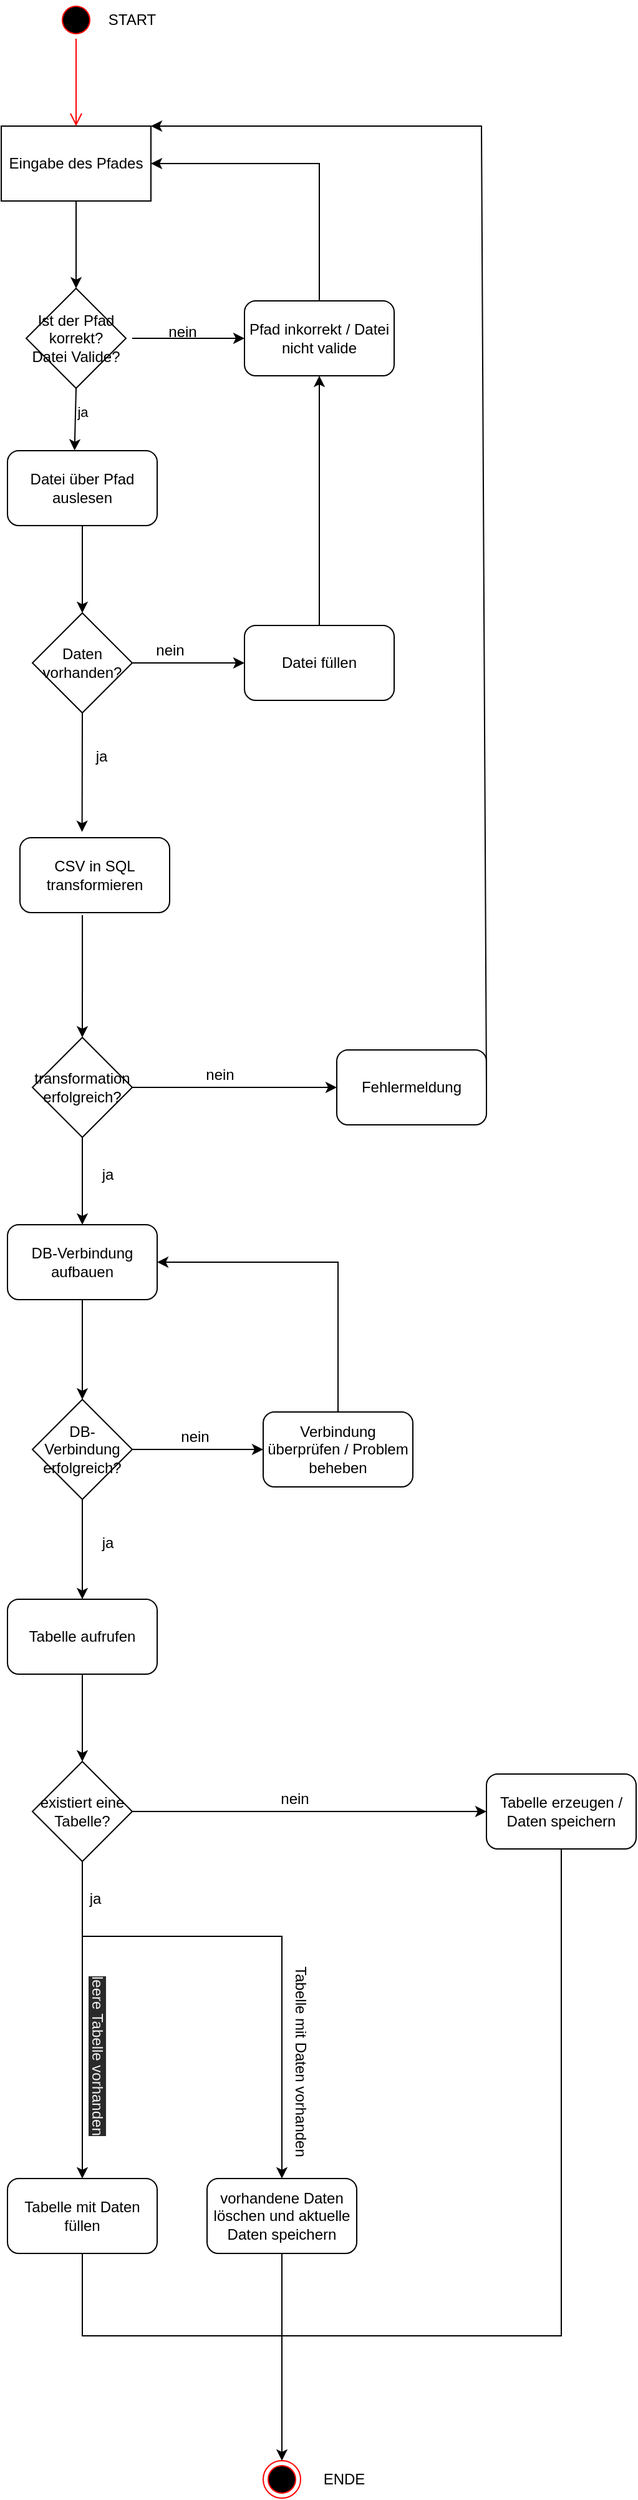 <mxfile version="20.5.3" type="embed"><diagram name="Seite-1" id="DiI_P2AciUkaOh_f3liI"><mxGraphModel dx="612" dy="519" grid="1" gridSize="10" guides="1" tooltips="1" connect="1" arrows="1" fold="1" page="1" pageScale="1" pageWidth="827" pageHeight="1169" math="0" shadow="0"><root><mxCell id="0"/><mxCell id="1" parent="0"/><mxCell id="ciYdKhQm13DHMmx4V6EC-3" value="Eingabe des Pfades" style="rounded=0;whiteSpace=wrap;html=1;" parent="1" vertex="1"><mxGeometry x="25" y="110" width="120" height="60" as="geometry"/></mxCell><mxCell id="ciYdKhQm13DHMmx4V6EC-11" value="" style="ellipse;html=1;shape=startState;fillColor=#000000;strokeColor=#ff0000;" parent="1" vertex="1"><mxGeometry x="70" y="10" width="30" height="30" as="geometry"/></mxCell><mxCell id="ciYdKhQm13DHMmx4V6EC-12" value="" style="edgeStyle=orthogonalEdgeStyle;html=1;verticalAlign=bottom;endArrow=open;endSize=8;strokeColor=#ff0000;rounded=0;entryX=0.5;entryY=0;entryDx=0;entryDy=0;" parent="1" source="ciYdKhQm13DHMmx4V6EC-11" target="ciYdKhQm13DHMmx4V6EC-3" edge="1"><mxGeometry relative="1" as="geometry"><mxPoint x="130" y="100" as="targetPoint"/></mxGeometry></mxCell><mxCell id="ciYdKhQm13DHMmx4V6EC-10" value="" style="ellipse;html=1;shape=endState;fillColor=#000000;strokeColor=#ff0000;" parent="1" vertex="1"><mxGeometry x="235" y="1980" width="30" height="30" as="geometry"/></mxCell><mxCell id="3" value="Ist der Pfad korrekt?&lt;br&gt;Datei Valide?" style="rhombus;whiteSpace=wrap;html=1;" parent="1" vertex="1"><mxGeometry x="45" y="240" width="80" height="80" as="geometry"/></mxCell><mxCell id="4" value="Datei über Pfad auslesen" style="rounded=1;whiteSpace=wrap;html=1;" parent="1" vertex="1"><mxGeometry x="30" y="370" width="120" height="60" as="geometry"/></mxCell><mxCell id="5" value="Daten vorhanden?" style="rhombus;whiteSpace=wrap;html=1;" parent="1" vertex="1"><mxGeometry x="50" y="500" width="80" height="80" as="geometry"/></mxCell><mxCell id="6" value="Datei füllen" style="rounded=1;whiteSpace=wrap;html=1;" parent="1" vertex="1"><mxGeometry x="220" y="510" width="120" height="60" as="geometry"/></mxCell><mxCell id="7" value="CSV in SQL transformieren" style="rounded=1;whiteSpace=wrap;html=1;" parent="1" vertex="1"><mxGeometry x="40" y="680" width="120" height="60" as="geometry"/></mxCell><mxCell id="8" value="transformation erfolgreich?" style="rhombus;whiteSpace=wrap;html=1;" parent="1" vertex="1"><mxGeometry x="50" y="840" width="80" height="80" as="geometry"/></mxCell><mxCell id="9" value="Fehlermeldung" style="rounded=1;whiteSpace=wrap;html=1;" parent="1" vertex="1"><mxGeometry x="294" y="850" width="120" height="60" as="geometry"/></mxCell><mxCell id="10" value="DB-Verbindung aufbauen" style="rounded=1;whiteSpace=wrap;html=1;" parent="1" vertex="1"><mxGeometry x="30" y="990" width="120" height="60" as="geometry"/></mxCell><mxCell id="11" value="DB-Verbindung erfolgreich?" style="rhombus;whiteSpace=wrap;html=1;" parent="1" vertex="1"><mxGeometry x="50" y="1130" width="80" height="80" as="geometry"/></mxCell><mxCell id="12" value="Tabelle aufrufen" style="rounded=1;whiteSpace=wrap;html=1;" parent="1" vertex="1"><mxGeometry x="30" y="1290" width="120" height="60" as="geometry"/></mxCell><mxCell id="13" value="Verbindung überprüfen / Problem beheben" style="rounded=1;whiteSpace=wrap;html=1;" parent="1" vertex="1"><mxGeometry x="235" y="1140" width="120" height="60" as="geometry"/></mxCell><mxCell id="14" value="existiert eine Tabelle?" style="rhombus;whiteSpace=wrap;html=1;" parent="1" vertex="1"><mxGeometry x="50" y="1420" width="80" height="80" as="geometry"/></mxCell><mxCell id="18" value="Pfad inkorrekt / Datei nicht valide" style="rounded=1;whiteSpace=wrap;html=1;" parent="1" vertex="1"><mxGeometry x="220" y="250" width="120" height="60" as="geometry"/></mxCell><mxCell id="19" value="" style="endArrow=classic;html=1;rounded=0;exitX=0.5;exitY=0;exitDx=0;exitDy=0;entryX=1;entryY=0.5;entryDx=0;entryDy=0;" parent="1" source="18" target="ciYdKhQm13DHMmx4V6EC-3" edge="1"><mxGeometry width="50" height="50" relative="1" as="geometry"><mxPoint x="210" y="340" as="sourcePoint"/><mxPoint x="260" y="290" as="targetPoint"/><Array as="points"><mxPoint x="280" y="140"/></Array></mxGeometry></mxCell><mxCell id="20" value="" style="endArrow=classic;html=1;rounded=0;exitX=0.5;exitY=1;exitDx=0;exitDy=0;entryX=0.5;entryY=0;entryDx=0;entryDy=0;" parent="1" source="ciYdKhQm13DHMmx4V6EC-3" target="3" edge="1"><mxGeometry width="50" height="50" relative="1" as="geometry"><mxPoint x="210" y="340" as="sourcePoint"/><mxPoint x="260" y="290" as="targetPoint"/></mxGeometry></mxCell><mxCell id="21" value="" style="endArrow=classic;html=1;rounded=0;exitX=0.5;exitY=1;exitDx=0;exitDy=0;entryX=0.448;entryY=-0.003;entryDx=0;entryDy=0;entryPerimeter=0;" parent="1" source="3" target="4" edge="1"><mxGeometry width="50" height="50" relative="1" as="geometry"><mxPoint x="180" y="290" as="sourcePoint"/><mxPoint x="180" y="360" as="targetPoint"/></mxGeometry></mxCell><mxCell id="22" value="" style="endArrow=classic;html=1;rounded=0;exitX=0.5;exitY=1;exitDx=0;exitDy=0;entryX=0.5;entryY=0;entryDx=0;entryDy=0;" parent="1" source="4" target="5" edge="1"><mxGeometry width="50" height="50" relative="1" as="geometry"><mxPoint x="110" y="450" as="sourcePoint"/><mxPoint x="130" y="480" as="targetPoint"/></mxGeometry></mxCell><mxCell id="23" value="" style="endArrow=classic;html=1;rounded=0;entryX=0.415;entryY=-0.077;entryDx=0;entryDy=0;entryPerimeter=0;exitX=0.5;exitY=1;exitDx=0;exitDy=0;" parent="1" source="5" target="7" edge="1"><mxGeometry width="50" height="50" relative="1" as="geometry"><mxPoint x="110" y="600" as="sourcePoint"/><mxPoint x="90" y="650" as="targetPoint"/></mxGeometry></mxCell><mxCell id="24" value="" style="endArrow=classic;html=1;rounded=0;entryX=0.5;entryY=0;entryDx=0;entryDy=0;exitX=0.417;exitY=1.033;exitDx=0;exitDy=0;exitPerimeter=0;" parent="1" source="7" target="8" edge="1"><mxGeometry width="50" height="50" relative="1" as="geometry"><mxPoint x="220.2" y="700" as="sourcePoint"/><mxPoint x="220.0" y="795.38" as="targetPoint"/></mxGeometry></mxCell><mxCell id="25" value="" style="endArrow=classic;html=1;rounded=0;exitX=1;exitY=0.5;exitDx=0;exitDy=0;entryX=0;entryY=0.5;entryDx=0;entryDy=0;" parent="1" source="5" target="6" edge="1"><mxGeometry width="50" height="50" relative="1" as="geometry"><mxPoint x="310" y="490" as="sourcePoint"/><mxPoint x="360" y="440" as="targetPoint"/></mxGeometry></mxCell><mxCell id="26" value="" style="endArrow=classic;html=1;rounded=0;exitX=0.5;exitY=0;exitDx=0;exitDy=0;entryX=0.5;entryY=1;entryDx=0;entryDy=0;" parent="1" source="6" target="18" edge="1"><mxGeometry width="50" height="50" relative="1" as="geometry"><mxPoint x="310" y="490" as="sourcePoint"/><mxPoint x="360" y="440" as="targetPoint"/></mxGeometry></mxCell><mxCell id="27" value="" style="endArrow=classic;html=1;rounded=0;exitX=1;exitY=0.5;exitDx=0;exitDy=0;entryX=0;entryY=0.5;entryDx=0;entryDy=0;" parent="1" source="8" target="9" edge="1"><mxGeometry width="50" height="50" relative="1" as="geometry"><mxPoint x="310" y="760" as="sourcePoint"/><mxPoint x="360" y="710" as="targetPoint"/></mxGeometry></mxCell><mxCell id="29" value="" style="endArrow=classic;html=1;rounded=0;exitX=0.5;exitY=1;exitDx=0;exitDy=0;entryX=0.5;entryY=0;entryDx=0;entryDy=0;" parent="1" source="8" target="10" edge="1"><mxGeometry width="50" height="50" relative="1" as="geometry"><mxPoint x="310" y="1110" as="sourcePoint"/><mxPoint x="360" y="1060" as="targetPoint"/></mxGeometry></mxCell><mxCell id="30" value="" style="endArrow=classic;html=1;rounded=0;exitX=0.5;exitY=1;exitDx=0;exitDy=0;entryX=0.5;entryY=0;entryDx=0;entryDy=0;" parent="1" source="10" target="11" edge="1"><mxGeometry width="50" height="50" relative="1" as="geometry"><mxPoint x="310" y="1210" as="sourcePoint"/><mxPoint x="360" y="1160" as="targetPoint"/></mxGeometry></mxCell><mxCell id="31" value="" style="endArrow=classic;html=1;rounded=0;exitX=1;exitY=0.5;exitDx=0;exitDy=0;entryX=0;entryY=0.5;entryDx=0;entryDy=0;" parent="1" source="11" target="13" edge="1"><mxGeometry width="50" height="50" relative="1" as="geometry"><mxPoint x="310" y="1210" as="sourcePoint"/><mxPoint x="360" y="1160" as="targetPoint"/></mxGeometry></mxCell><mxCell id="32" value="" style="endArrow=classic;html=1;rounded=0;exitX=0.5;exitY=1;exitDx=0;exitDy=0;entryX=0.5;entryY=0;entryDx=0;entryDy=0;" parent="1" source="11" target="12" edge="1"><mxGeometry width="50" height="50" relative="1" as="geometry"><mxPoint x="310" y="1540" as="sourcePoint"/><mxPoint x="360" y="1490" as="targetPoint"/></mxGeometry></mxCell><mxCell id="33" value="" style="endArrow=classic;html=1;rounded=0;exitX=0.5;exitY=1;exitDx=0;exitDy=0;entryX=0.5;entryY=0;entryDx=0;entryDy=0;" parent="1" source="12" target="14" edge="1"><mxGeometry width="50" height="50" relative="1" as="geometry"><mxPoint x="310" y="1540" as="sourcePoint"/><mxPoint x="360" y="1490" as="targetPoint"/></mxGeometry></mxCell><mxCell id="34" value="" style="endArrow=classic;html=1;rounded=0;exitX=0.5;exitY=1;exitDx=0;exitDy=0;entryX=0.5;entryY=0;entryDx=0;entryDy=0;" parent="1" source="14" target="38" edge="1"><mxGeometry width="50" height="50" relative="1" as="geometry"><mxPoint x="310" y="1540" as="sourcePoint"/><mxPoint x="90" y="1600" as="targetPoint"/></mxGeometry></mxCell><mxCell id="35" value="" style="endArrow=classic;html=1;rounded=0;entryX=0.5;entryY=0;entryDx=0;entryDy=0;" parent="1" target="39" edge="1"><mxGeometry width="50" height="50" relative="1" as="geometry"><mxPoint x="90" y="1560" as="sourcePoint"/><mxPoint x="250" y="1620" as="targetPoint"/><Array as="points"><mxPoint x="250" y="1560"/></Array></mxGeometry></mxCell><mxCell id="36" value="" style="endArrow=classic;html=1;rounded=0;entryX=0;entryY=0.5;entryDx=0;entryDy=0;" parent="1" target="18" edge="1"><mxGeometry width="50" height="50" relative="1" as="geometry"><mxPoint x="130" y="280" as="sourcePoint"/><mxPoint x="520" y="190" as="targetPoint"/></mxGeometry></mxCell><mxCell id="37" value="" style="endArrow=classic;html=1;rounded=0;exitX=0.5;exitY=0;exitDx=0;exitDy=0;entryX=1;entryY=0.5;entryDx=0;entryDy=0;" parent="1" source="13" target="10" edge="1"><mxGeometry width="50" height="50" relative="1" as="geometry"><mxPoint x="470" y="1130" as="sourcePoint"/><mxPoint x="520" y="1080" as="targetPoint"/><Array as="points"><mxPoint x="295" y="1020"/></Array></mxGeometry></mxCell><mxCell id="38" value="Tabelle mit Daten füllen" style="rounded=1;whiteSpace=wrap;html=1;" parent="1" vertex="1"><mxGeometry x="30" y="1754" width="120" height="60" as="geometry"/></mxCell><mxCell id="39" value="vorhandene Daten löschen und aktuelle Daten speichern" style="rounded=1;whiteSpace=wrap;html=1;" parent="1" vertex="1"><mxGeometry x="190" y="1754" width="120" height="60" as="geometry"/></mxCell><mxCell id="40" value="" style="endArrow=classic;html=1;rounded=0;exitX=1;exitY=0.5;exitDx=0;exitDy=0;entryX=0;entryY=0.5;entryDx=0;entryDy=0;" parent="1" source="14" edge="1"><mxGeometry width="50" height="50" relative="1" as="geometry"><mxPoint x="470" y="1630" as="sourcePoint"/><mxPoint x="414" y="1460" as="targetPoint"/></mxGeometry></mxCell><mxCell id="41" value="Tabelle erzeugen / Daten speichern" style="rounded=1;whiteSpace=wrap;html=1;" parent="1" vertex="1"><mxGeometry x="414" y="1430" width="120" height="60" as="geometry"/></mxCell><mxCell id="45" value="" style="endArrow=classic;html=1;rounded=0;exitX=0.5;exitY=1;exitDx=0;exitDy=0;entryX=0.5;entryY=0;entryDx=0;entryDy=0;" parent="1" source="39" target="ciYdKhQm13DHMmx4V6EC-10" edge="1"><mxGeometry width="50" height="50" relative="1" as="geometry"><mxPoint x="330" y="1820" as="sourcePoint"/><mxPoint x="380" y="1770" as="targetPoint"/></mxGeometry></mxCell><mxCell id="48" value="" style="endArrow=none;html=1;rounded=0;exitX=0.5;exitY=1;exitDx=0;exitDy=0;" parent="1" source="38" edge="1"><mxGeometry width="50" height="50" relative="1" as="geometry"><mxPoint x="330" y="1820" as="sourcePoint"/><mxPoint x="250" y="1880" as="targetPoint"/><Array as="points"><mxPoint x="90" y="1880"/></Array></mxGeometry></mxCell><mxCell id="49" value="" style="endArrow=none;html=1;rounded=0;entryX=0.5;entryY=1;entryDx=0;entryDy=0;" parent="1" target="41" edge="1"><mxGeometry width="50" height="50" relative="1" as="geometry"><mxPoint x="250" y="1880" as="sourcePoint"/><mxPoint x="380" y="1770" as="targetPoint"/><Array as="points"><mxPoint x="474" y="1880"/></Array></mxGeometry></mxCell><mxCell id="50" value="START" style="text;html=1;strokeColor=none;fillColor=none;align=center;verticalAlign=middle;whiteSpace=wrap;rounded=0;" parent="1" vertex="1"><mxGeometry x="100" y="10" width="60" height="30" as="geometry"/></mxCell><mxCell id="51" value="ENDE" style="text;html=1;strokeColor=none;fillColor=none;align=center;verticalAlign=middle;whiteSpace=wrap;rounded=0;" parent="1" vertex="1"><mxGeometry x="270" y="1980" width="60" height="30" as="geometry"/></mxCell><mxCell id="52" value="" style="endArrow=classic;html=1;rounded=0;exitX=1;exitY=0.5;exitDx=0;exitDy=0;entryX=1;entryY=0;entryDx=0;entryDy=0;" edge="1" parent="1" source="9" target="ciYdKhQm13DHMmx4V6EC-3"><mxGeometry width="50" height="50" relative="1" as="geometry"><mxPoint x="290" y="700" as="sourcePoint"/><mxPoint x="340" y="650" as="targetPoint"/><Array as="points"><mxPoint x="410" y="110"/></Array></mxGeometry></mxCell><mxCell id="56" value="ja" style="edgeLabel;html=1;align=center;verticalAlign=middle;resizable=0;points=[];" vertex="1" connectable="0" parent="1"><mxGeometry x="100" y="180" as="geometry"><mxPoint x="-10" y="159" as="offset"/></mxGeometry></mxCell><mxCell id="57" value="ja" style="text;html=1;align=center;verticalAlign=middle;resizable=0;points=[];autosize=1;strokeColor=none;fillColor=none;" vertex="1" parent="1"><mxGeometry x="90" y="600" width="30" height="30" as="geometry"/></mxCell><mxCell id="58" value="nein" style="text;html=1;align=center;verticalAlign=middle;resizable=0;points=[];autosize=1;strokeColor=none;fillColor=none;" vertex="1" parent="1"><mxGeometry x="145" y="260" width="50" height="30" as="geometry"/></mxCell><mxCell id="59" value="nein" style="text;html=1;align=center;verticalAlign=middle;resizable=0;points=[];autosize=1;strokeColor=none;fillColor=none;" vertex="1" parent="1"><mxGeometry x="135" y="515" width="50" height="30" as="geometry"/></mxCell><mxCell id="60" value="ja" style="text;html=1;align=center;verticalAlign=middle;resizable=0;points=[];autosize=1;strokeColor=none;fillColor=none;" vertex="1" parent="1"><mxGeometry x="95" y="935" width="30" height="30" as="geometry"/></mxCell><mxCell id="61" value="nein" style="text;html=1;align=center;verticalAlign=middle;resizable=0;points=[];autosize=1;strokeColor=none;fillColor=none;" vertex="1" parent="1"><mxGeometry x="175" y="855" width="50" height="30" as="geometry"/></mxCell><mxCell id="62" value="ja" style="text;html=1;align=center;verticalAlign=middle;resizable=0;points=[];autosize=1;strokeColor=none;fillColor=none;" vertex="1" parent="1"><mxGeometry x="95" y="1230" width="30" height="30" as="geometry"/></mxCell><mxCell id="63" value="nein" style="text;html=1;align=center;verticalAlign=middle;resizable=0;points=[];autosize=1;strokeColor=none;fillColor=none;" vertex="1" parent="1"><mxGeometry x="155" y="1145" width="50" height="30" as="geometry"/></mxCell><mxCell id="64" value="nein" style="text;html=1;align=center;verticalAlign=middle;resizable=0;points=[];autosize=1;strokeColor=none;fillColor=none;" vertex="1" parent="1"><mxGeometry x="235" y="1435" width="50" height="30" as="geometry"/></mxCell><mxCell id="65" value="ja" style="text;html=1;align=center;verticalAlign=middle;resizable=0;points=[];autosize=1;strokeColor=none;fillColor=none;" vertex="1" parent="1"><mxGeometry x="85" y="1515" width="30" height="30" as="geometry"/></mxCell><mxCell id="66" value="&lt;br style=&quot;color: rgb(240, 240, 240); font-family: Helvetica; font-size: 12px; font-style: normal; font-variant-ligatures: normal; font-variant-caps: normal; font-weight: 400; letter-spacing: normal; orphans: 2; text-align: center; text-indent: 0px; text-transform: none; widows: 2; word-spacing: 0px; -webkit-text-stroke-width: 0px; background-color: rgb(42, 42, 42); text-decoration-thickness: initial; text-decoration-style: initial; text-decoration-color: initial;&quot;&gt;&lt;span style=&quot;color: rgb(240, 240, 240); font-family: Helvetica; font-size: 12px; font-style: normal; font-variant-ligatures: normal; font-variant-caps: normal; font-weight: 400; letter-spacing: normal; orphans: 2; text-align: center; text-indent: 0px; text-transform: none; widows: 2; word-spacing: 0px; -webkit-text-stroke-width: 0px; text-decoration-thickness: initial; text-decoration-style: initial; text-decoration-color: initial; background-color: rgb(42, 42, 42); float: none; display: inline !important;&quot;&gt;leere Tabelle vorhanden&lt;/span&gt;&lt;br style=&quot;color: rgb(240, 240, 240); font-family: Helvetica; font-size: 12px; font-style: normal; font-variant-ligatures: normal; font-variant-caps: normal; font-weight: 400; letter-spacing: normal; orphans: 2; text-align: center; text-indent: 0px; text-transform: none; widows: 2; word-spacing: 0px; -webkit-text-stroke-width: 0px; background-color: rgb(42, 42, 42); text-decoration-thickness: initial; text-decoration-style: initial; text-decoration-color: initial;&quot;&gt;" style="text;whiteSpace=wrap;html=1;rotation=90;" vertex="1" parent="1"><mxGeometry x="25" y="1645" width="160" height="50" as="geometry"/></mxCell><mxCell id="67" value="Tabelle mit Daten vorhanden" style="text;html=1;align=center;verticalAlign=middle;resizable=0;points=[];autosize=1;strokeColor=none;fillColor=none;rotation=90;" vertex="1" parent="1"><mxGeometry x="175" y="1645" width="180" height="30" as="geometry"/></mxCell></root></mxGraphModel></diagram></mxfile>